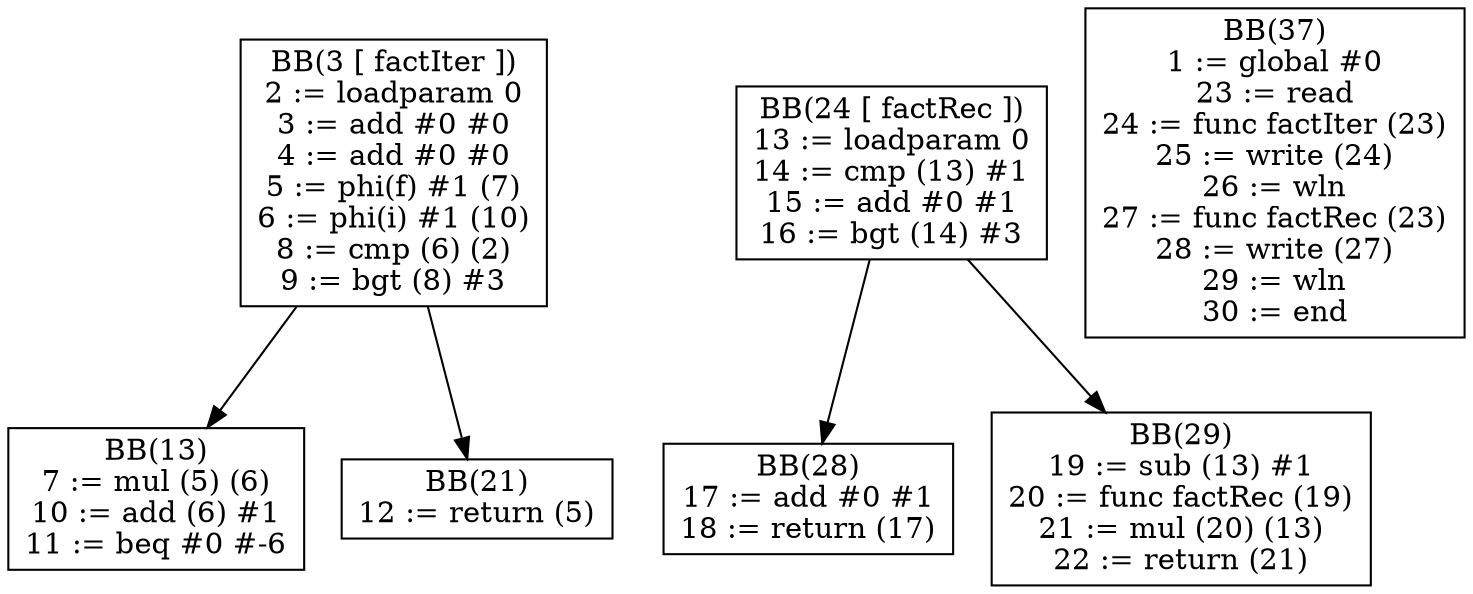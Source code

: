 digraph dom {
BB3[shape = box, label = "BB(3 [ factIter ])\n" + "2 := loadparam 0\n" + "3 := add #0 #0\n" + "4 := add #0 #0\n" + "5 := phi(f) #1 (7)\n" + "6 := phi(i) #1 (10)\n" + "8 := cmp (6) (2)\n" + "9 := bgt (8) #3\n"];
BB13[shape = box, label = "BB(13)\n" + "7 := mul (5) (6)\n" + "10 := add (6) #1\n" + "11 := beq #0 #-6\n"];
BB21[shape = box, label = "BB(21)\n" + "12 := return (5)\n"];
BB3 -> BB13;
BB3 -> BB21;
BB24[shape = box, label = "BB(24 [ factRec ])\n" + "13 := loadparam 0\n" + "14 := cmp (13) #1\n" + "15 := add #0 #1\n" + "16 := bgt (14) #3\n"];
BB28[shape = box, label = "BB(28)\n" + "17 := add #0 #1\n" + "18 := return (17)\n"];
BB29[shape = box, label = "BB(29)\n" + "19 := sub (13) #1\n" + "20 := func factRec (19)\n" + "21 := mul (20) (13)\n" + "22 := return (21)\n"];
BB24 -> BB28;
BB24 -> BB29;
BB37[shape = box, label = "BB(37)\n" + "1 := global #0\n" + "23 := read\n" + "24 := func factIter (23)\n" + "25 := write (24)\n" + "26 := wln\n" + "27 := func factRec (23)\n" + "28 := write (27)\n" + "29 := wln\n" + "30 := end\n"];
}
